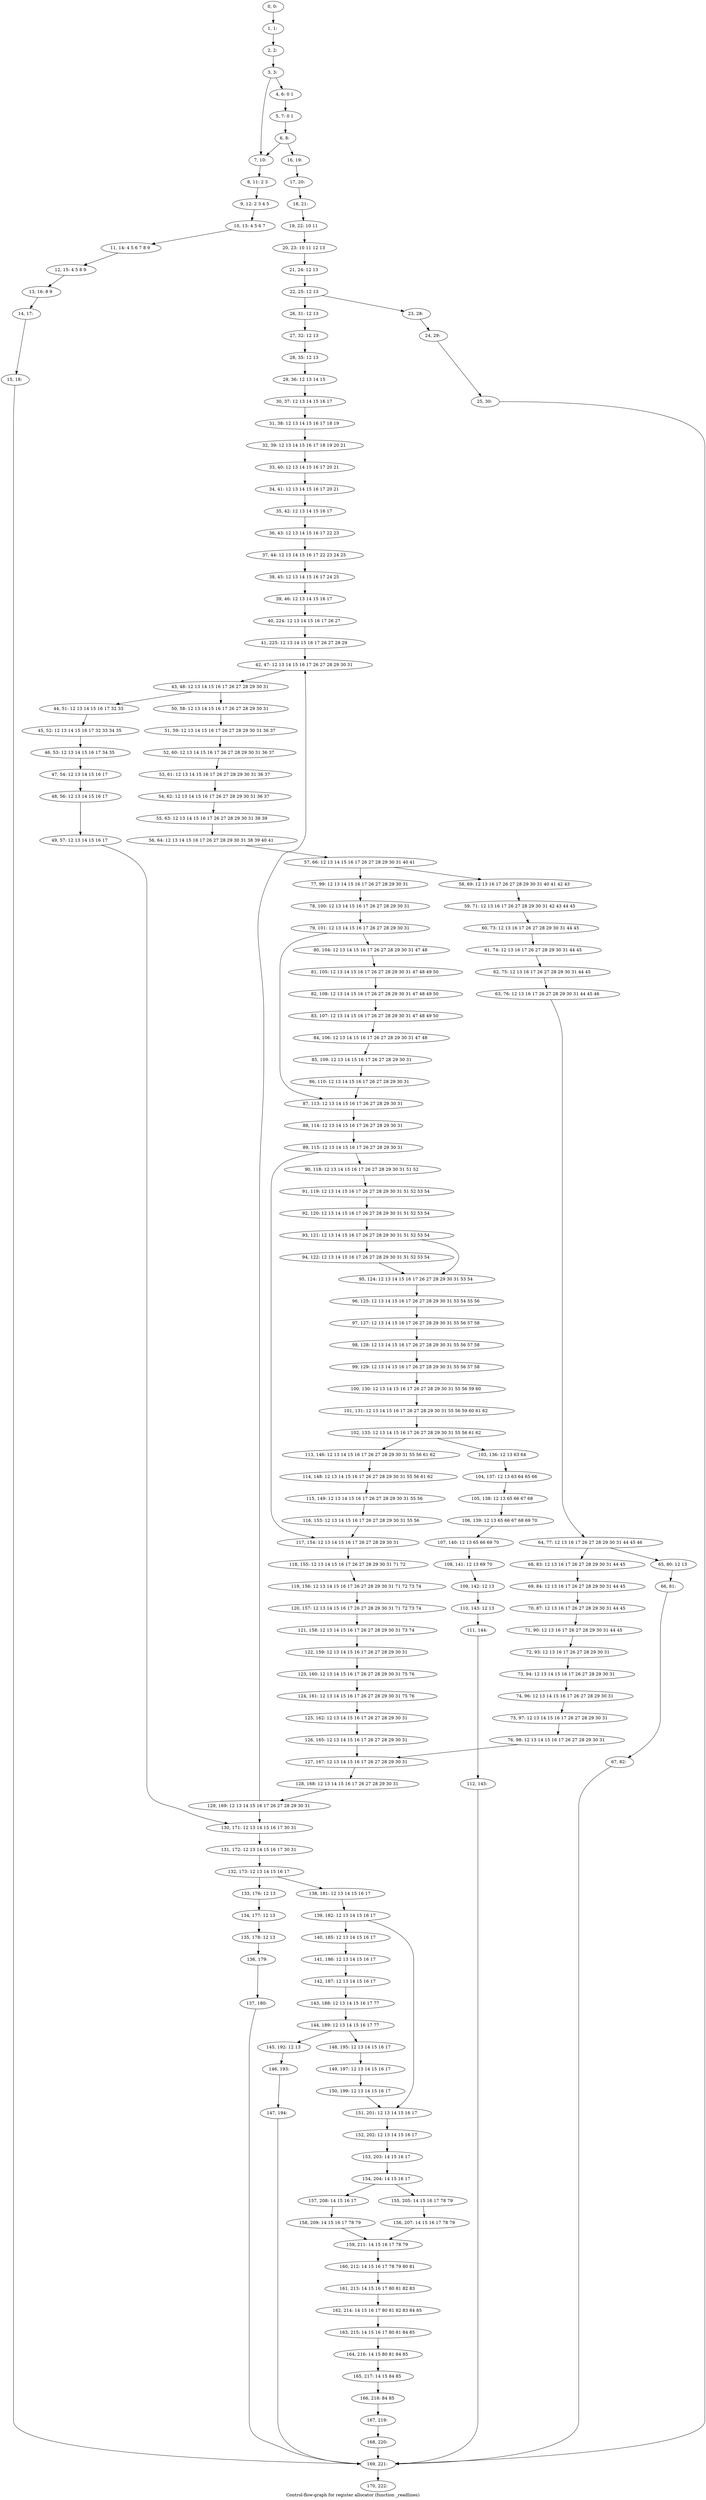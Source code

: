 digraph G {
graph [label="Control-flow-graph for register allocator (function _readlines)"]
0[label="0, 0: "];
1[label="1, 1: "];
2[label="2, 2: "];
3[label="3, 3: "];
4[label="4, 6: 0 1 "];
5[label="5, 7: 0 1 "];
6[label="6, 8: "];
7[label="7, 10: "];
8[label="8, 11: 2 3 "];
9[label="9, 12: 2 3 4 5 "];
10[label="10, 13: 4 5 6 7 "];
11[label="11, 14: 4 5 6 7 8 9 "];
12[label="12, 15: 4 5 8 9 "];
13[label="13, 16: 8 9 "];
14[label="14, 17: "];
15[label="15, 18: "];
16[label="16, 19: "];
17[label="17, 20: "];
18[label="18, 21: "];
19[label="19, 22: 10 11 "];
20[label="20, 23: 10 11 12 13 "];
21[label="21, 24: 12 13 "];
22[label="22, 25: 12 13 "];
23[label="23, 28: "];
24[label="24, 29: "];
25[label="25, 30: "];
26[label="26, 31: 12 13 "];
27[label="27, 32: 12 13 "];
28[label="28, 35: 12 13 "];
29[label="29, 36: 12 13 14 15 "];
30[label="30, 37: 12 13 14 15 16 17 "];
31[label="31, 38: 12 13 14 15 16 17 18 19 "];
32[label="32, 39: 12 13 14 15 16 17 18 19 20 21 "];
33[label="33, 40: 12 13 14 15 16 17 20 21 "];
34[label="34, 41: 12 13 14 15 16 17 20 21 "];
35[label="35, 42: 12 13 14 15 16 17 "];
36[label="36, 43: 12 13 14 15 16 17 22 23 "];
37[label="37, 44: 12 13 14 15 16 17 22 23 24 25 "];
38[label="38, 45: 12 13 14 15 16 17 24 25 "];
39[label="39, 46: 12 13 14 15 16 17 "];
40[label="40, 224: 12 13 14 15 16 17 26 27 "];
41[label="41, 225: 12 13 14 15 16 17 26 27 28 29 "];
42[label="42, 47: 12 13 14 15 16 17 26 27 28 29 30 31 "];
43[label="43, 48: 12 13 14 15 16 17 26 27 28 29 30 31 "];
44[label="44, 51: 12 13 14 15 16 17 32 33 "];
45[label="45, 52: 12 13 14 15 16 17 32 33 34 35 "];
46[label="46, 53: 12 13 14 15 16 17 34 35 "];
47[label="47, 54: 12 13 14 15 16 17 "];
48[label="48, 56: 12 13 14 15 16 17 "];
49[label="49, 57: 12 13 14 15 16 17 "];
50[label="50, 58: 12 13 14 15 16 17 26 27 28 29 30 31 "];
51[label="51, 59: 12 13 14 15 16 17 26 27 28 29 30 31 36 37 "];
52[label="52, 60: 12 13 14 15 16 17 26 27 28 29 30 31 36 37 "];
53[label="53, 61: 12 13 14 15 16 17 26 27 28 29 30 31 36 37 "];
54[label="54, 62: 12 13 14 15 16 17 26 27 28 29 30 31 36 37 "];
55[label="55, 63: 12 13 14 15 16 17 26 27 28 29 30 31 38 39 "];
56[label="56, 64: 12 13 14 15 16 17 26 27 28 29 30 31 38 39 40 41 "];
57[label="57, 66: 12 13 14 15 16 17 26 27 28 29 30 31 40 41 "];
58[label="58, 69: 12 13 16 17 26 27 28 29 30 31 40 41 42 43 "];
59[label="59, 71: 12 13 16 17 26 27 28 29 30 31 42 43 44 45 "];
60[label="60, 73: 12 13 16 17 26 27 28 29 30 31 44 45 "];
61[label="61, 74: 12 13 16 17 26 27 28 29 30 31 44 45 "];
62[label="62, 75: 12 13 16 17 26 27 28 29 30 31 44 45 "];
63[label="63, 76: 12 13 16 17 26 27 28 29 30 31 44 45 46 "];
64[label="64, 77: 12 13 16 17 26 27 28 29 30 31 44 45 46 "];
65[label="65, 80: 12 13 "];
66[label="66, 81: "];
67[label="67, 82: "];
68[label="68, 83: 12 13 16 17 26 27 28 29 30 31 44 45 "];
69[label="69, 84: 12 13 16 17 26 27 28 29 30 31 44 45 "];
70[label="70, 87: 12 13 16 17 26 27 28 29 30 31 44 45 "];
71[label="71, 90: 12 13 16 17 26 27 28 29 30 31 44 45 "];
72[label="72, 93: 12 13 16 17 26 27 28 29 30 31 "];
73[label="73, 94: 12 13 14 15 16 17 26 27 28 29 30 31 "];
74[label="74, 96: 12 13 14 15 16 17 26 27 28 29 30 31 "];
75[label="75, 97: 12 13 14 15 16 17 26 27 28 29 30 31 "];
76[label="76, 98: 12 13 14 15 16 17 26 27 28 29 30 31 "];
77[label="77, 99: 12 13 14 15 16 17 26 27 28 29 30 31 "];
78[label="78, 100: 12 13 14 15 16 17 26 27 28 29 30 31 "];
79[label="79, 101: 12 13 14 15 16 17 26 27 28 29 30 31 "];
80[label="80, 104: 12 13 14 15 16 17 26 27 28 29 30 31 47 48 "];
81[label="81, 105: 12 13 14 15 16 17 26 27 28 29 30 31 47 48 49 50 "];
82[label="82, 108: 12 13 14 15 16 17 26 27 28 29 30 31 47 48 49 50 "];
83[label="83, 107: 12 13 14 15 16 17 26 27 28 29 30 31 47 48 49 50 "];
84[label="84, 106: 12 13 14 15 16 17 26 27 28 29 30 31 47 48 "];
85[label="85, 109: 12 13 14 15 16 17 26 27 28 29 30 31 "];
86[label="86, 110: 12 13 14 15 16 17 26 27 28 29 30 31 "];
87[label="87, 113: 12 13 14 15 16 17 26 27 28 29 30 31 "];
88[label="88, 114: 12 13 14 15 16 17 26 27 28 29 30 31 "];
89[label="89, 115: 12 13 14 15 16 17 26 27 28 29 30 31 "];
90[label="90, 118: 12 13 14 15 16 17 26 27 28 29 30 31 51 52 "];
91[label="91, 119: 12 13 14 15 16 17 26 27 28 29 30 31 51 52 53 54 "];
92[label="92, 120: 12 13 14 15 16 17 26 27 28 29 30 31 51 52 53 54 "];
93[label="93, 121: 12 13 14 15 16 17 26 27 28 29 30 31 51 52 53 54 "];
94[label="94, 122: 12 13 14 15 16 17 26 27 28 29 30 31 51 52 53 54 "];
95[label="95, 124: 12 13 14 15 16 17 26 27 28 29 30 31 53 54 "];
96[label="96, 125: 12 13 14 15 16 17 26 27 28 29 30 31 53 54 55 56 "];
97[label="97, 127: 12 13 14 15 16 17 26 27 28 29 30 31 55 56 57 58 "];
98[label="98, 128: 12 13 14 15 16 17 26 27 28 29 30 31 55 56 57 58 "];
99[label="99, 129: 12 13 14 15 16 17 26 27 28 29 30 31 55 56 57 58 "];
100[label="100, 130: 12 13 14 15 16 17 26 27 28 29 30 31 55 56 59 60 "];
101[label="101, 131: 12 13 14 15 16 17 26 27 28 29 30 31 55 56 59 60 61 62 "];
102[label="102, 133: 12 13 14 15 16 17 26 27 28 29 30 31 55 56 61 62 "];
103[label="103, 136: 12 13 63 64 "];
104[label="104, 137: 12 13 63 64 65 66 "];
105[label="105, 138: 12 13 65 66 67 68 "];
106[label="106, 139: 12 13 65 66 67 68 69 70 "];
107[label="107, 140: 12 13 65 66 69 70 "];
108[label="108, 141: 12 13 69 70 "];
109[label="109, 142: 12 13 "];
110[label="110, 143: 12 13 "];
111[label="111, 144: "];
112[label="112, 145: "];
113[label="113, 146: 12 13 14 15 16 17 26 27 28 29 30 31 55 56 61 62 "];
114[label="114, 148: 12 13 14 15 16 17 26 27 28 29 30 31 55 56 61 62 "];
115[label="115, 149: 12 13 14 15 16 17 26 27 28 29 30 31 55 56 "];
116[label="116, 153: 12 13 14 15 16 17 26 27 28 29 30 31 55 56 "];
117[label="117, 154: 12 13 14 15 16 17 26 27 28 29 30 31 "];
118[label="118, 155: 12 13 14 15 16 17 26 27 28 29 30 31 71 72 "];
119[label="119, 156: 12 13 14 15 16 17 26 27 28 29 30 31 71 72 73 74 "];
120[label="120, 157: 12 13 14 15 16 17 26 27 28 29 30 31 71 72 73 74 "];
121[label="121, 158: 12 13 14 15 16 17 26 27 28 29 30 31 73 74 "];
122[label="122, 159: 12 13 14 15 16 17 26 27 28 29 30 31 "];
123[label="123, 160: 12 13 14 15 16 17 26 27 28 29 30 31 75 76 "];
124[label="124, 161: 12 13 14 15 16 17 26 27 28 29 30 31 75 76 "];
125[label="125, 162: 12 13 14 15 16 17 26 27 28 29 30 31 "];
126[label="126, 165: 12 13 14 15 16 17 26 27 28 29 30 31 "];
127[label="127, 167: 12 13 14 15 16 17 26 27 28 29 30 31 "];
128[label="128, 168: 12 13 14 15 16 17 26 27 28 29 30 31 "];
129[label="129, 169: 12 13 14 15 16 17 26 27 28 29 30 31 "];
130[label="130, 171: 12 13 14 15 16 17 30 31 "];
131[label="131, 172: 12 13 14 15 16 17 30 31 "];
132[label="132, 173: 12 13 14 15 16 17 "];
133[label="133, 176: 12 13 "];
134[label="134, 177: 12 13 "];
135[label="135, 178: 12 13 "];
136[label="136, 179: "];
137[label="137, 180: "];
138[label="138, 181: 12 13 14 15 16 17 "];
139[label="139, 182: 12 13 14 15 16 17 "];
140[label="140, 185: 12 13 14 15 16 17 "];
141[label="141, 186: 12 13 14 15 16 17 "];
142[label="142, 187: 12 13 14 15 16 17 "];
143[label="143, 188: 12 13 14 15 16 17 77 "];
144[label="144, 189: 12 13 14 15 16 17 77 "];
145[label="145, 192: 12 13 "];
146[label="146, 193: "];
147[label="147, 194: "];
148[label="148, 195: 12 13 14 15 16 17 "];
149[label="149, 197: 12 13 14 15 16 17 "];
150[label="150, 199: 12 13 14 15 16 17 "];
151[label="151, 201: 12 13 14 15 16 17 "];
152[label="152, 202: 12 13 14 15 16 17 "];
153[label="153, 203: 14 15 16 17 "];
154[label="154, 204: 14 15 16 17 "];
155[label="155, 205: 14 15 16 17 78 79 "];
156[label="156, 207: 14 15 16 17 78 79 "];
157[label="157, 208: 14 15 16 17 "];
158[label="158, 209: 14 15 16 17 78 79 "];
159[label="159, 211: 14 15 16 17 78 79 "];
160[label="160, 212: 14 15 16 17 78 79 80 81 "];
161[label="161, 213: 14 15 16 17 80 81 82 83 "];
162[label="162, 214: 14 15 16 17 80 81 82 83 84 85 "];
163[label="163, 215: 14 15 16 17 80 81 84 85 "];
164[label="164, 216: 14 15 80 81 84 85 "];
165[label="165, 217: 14 15 84 85 "];
166[label="166, 218: 84 85 "];
167[label="167, 219: "];
168[label="168, 220: "];
169[label="169, 221: "];
170[label="170, 222: "];
0->1 ;
1->2 ;
2->3 ;
3->4 ;
3->7 ;
4->5 ;
5->6 ;
6->7 ;
6->16 ;
7->8 ;
8->9 ;
9->10 ;
10->11 ;
11->12 ;
12->13 ;
13->14 ;
14->15 ;
15->169 ;
16->17 ;
17->18 ;
18->19 ;
19->20 ;
20->21 ;
21->22 ;
22->23 ;
22->26 ;
23->24 ;
24->25 ;
25->169 ;
26->27 ;
27->28 ;
28->29 ;
29->30 ;
30->31 ;
31->32 ;
32->33 ;
33->34 ;
34->35 ;
35->36 ;
36->37 ;
37->38 ;
38->39 ;
39->40 ;
40->41 ;
41->42 ;
42->43 ;
43->44 ;
43->50 ;
44->45 ;
45->46 ;
46->47 ;
47->48 ;
48->49 ;
49->130 ;
50->51 ;
51->52 ;
52->53 ;
53->54 ;
54->55 ;
55->56 ;
56->57 ;
57->58 ;
57->77 ;
58->59 ;
59->60 ;
60->61 ;
61->62 ;
62->63 ;
63->64 ;
64->65 ;
64->68 ;
65->66 ;
66->67 ;
67->169 ;
68->69 ;
69->70 ;
70->71 ;
71->72 ;
72->73 ;
73->74 ;
74->75 ;
75->76 ;
76->127 ;
77->78 ;
78->79 ;
79->80 ;
79->87 ;
80->81 ;
81->82 ;
82->83 ;
83->84 ;
84->85 ;
85->86 ;
86->87 ;
87->88 ;
88->89 ;
89->90 ;
89->117 ;
90->91 ;
91->92 ;
92->93 ;
93->94 ;
93->95 ;
94->95 ;
95->96 ;
96->97 ;
97->98 ;
98->99 ;
99->100 ;
100->101 ;
101->102 ;
102->103 ;
102->113 ;
103->104 ;
104->105 ;
105->106 ;
106->107 ;
107->108 ;
108->109 ;
109->110 ;
110->111 ;
111->112 ;
112->169 ;
113->114 ;
114->115 ;
115->116 ;
116->117 ;
117->118 ;
118->119 ;
119->120 ;
120->121 ;
121->122 ;
122->123 ;
123->124 ;
124->125 ;
125->126 ;
126->127 ;
127->128 ;
128->129 ;
129->130 ;
129->42 ;
130->131 ;
131->132 ;
132->133 ;
132->138 ;
133->134 ;
134->135 ;
135->136 ;
136->137 ;
137->169 ;
138->139 ;
139->140 ;
139->151 ;
140->141 ;
141->142 ;
142->143 ;
143->144 ;
144->145 ;
144->148 ;
145->146 ;
146->147 ;
147->169 ;
148->149 ;
149->150 ;
150->151 ;
151->152 ;
152->153 ;
153->154 ;
154->155 ;
154->157 ;
155->156 ;
156->159 ;
157->158 ;
158->159 ;
159->160 ;
160->161 ;
161->162 ;
162->163 ;
163->164 ;
164->165 ;
165->166 ;
166->167 ;
167->168 ;
168->169 ;
169->170 ;
}
